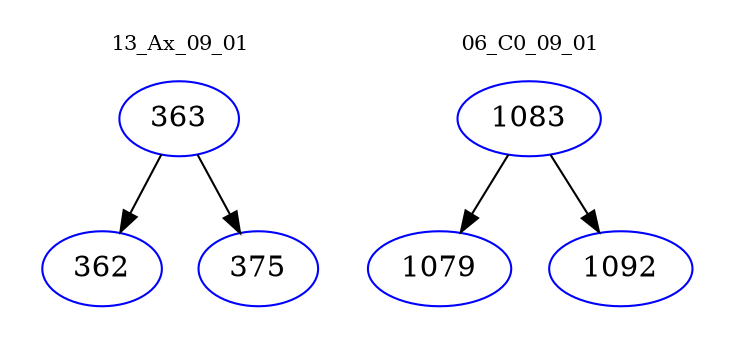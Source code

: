 digraph{
subgraph cluster_0 {
color = white
label = "13_Ax_09_01";
fontsize=10;
T0_363 [label="363", color="blue"]
T0_363 -> T0_362 [color="black"]
T0_362 [label="362", color="blue"]
T0_363 -> T0_375 [color="black"]
T0_375 [label="375", color="blue"]
}
subgraph cluster_1 {
color = white
label = "06_C0_09_01";
fontsize=10;
T1_1083 [label="1083", color="blue"]
T1_1083 -> T1_1079 [color="black"]
T1_1079 [label="1079", color="blue"]
T1_1083 -> T1_1092 [color="black"]
T1_1092 [label="1092", color="blue"]
}
}
